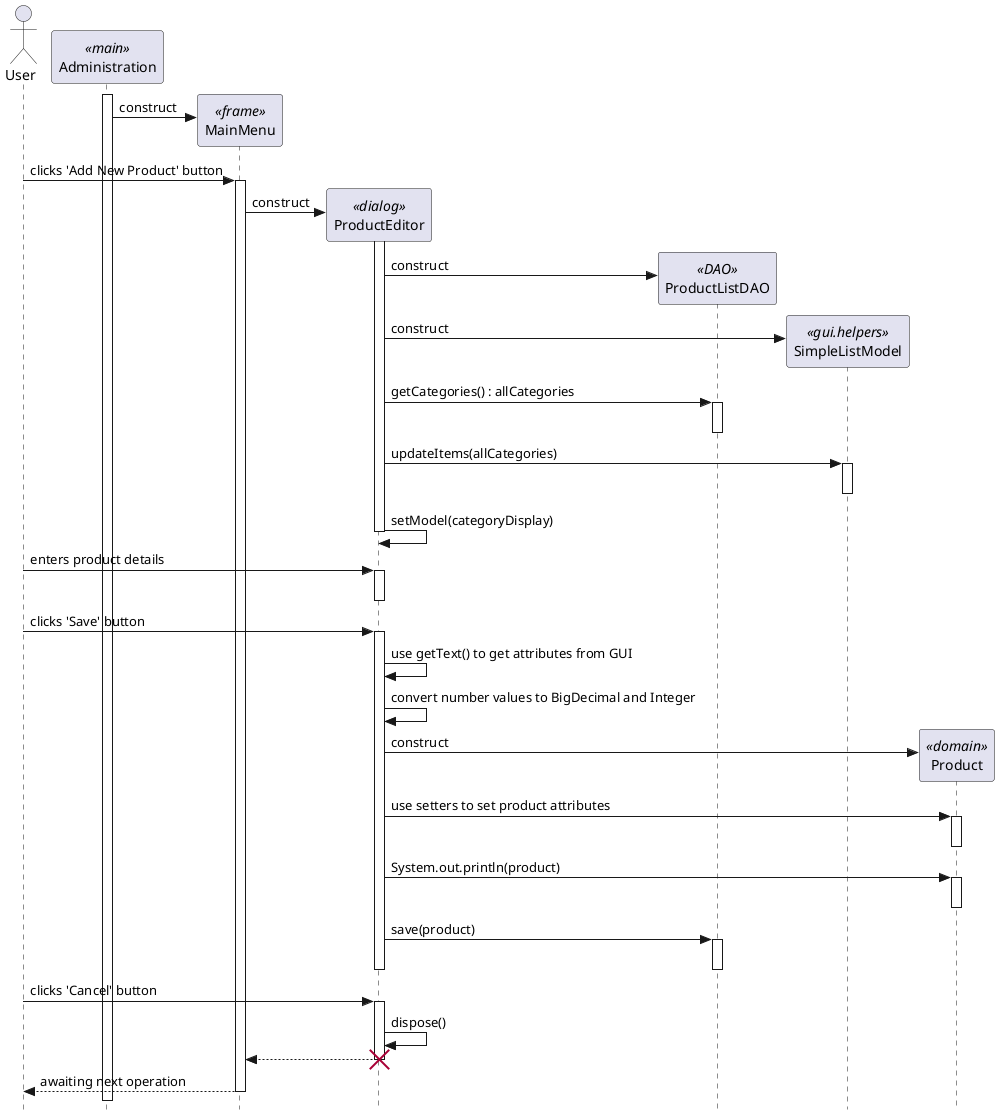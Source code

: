 @startuml

' use strict UML mode
skinparam style strictuml

' create actor user
actor "User" as user

' create main adminstration 
participant "Administration" as main <<main>>
main++

' create main menu frame
create "MainMenu" as menu <<frame>>
main -> menu : construct

user -> menu++ : clicks 'Add New Product' button

' create product editor dialog
create "ProductEditor" as editor <<dialog>>
menu -> editor : construct

editor++

' create a DAO
create "ProductListDAO" as dao <<DAO>>
editor -> dao : construct 

' create the simple model list
create "SimpleListModel" as modellist <<gui.helpers>>
editor -> modellist : construct

editor -> dao++ : getCategories() : allCategories
dao--

editor -> modellist++ : updateItems(allCategories)
modellist--

editor -> editor : setModel(categoryDisplay)

editor--

' user enters product details and clicks the save product button
user -> editor++ : enters product details
editor--

user -> editor++ : clicks 'Save' button

' self interactions to pull text and run conversions
editor -> editor : use getText() to get attributes from GUI
editor -> editor : convert number values to BigDecimal and Integer

' create a Product
create "Product" as product <<domain>>
editor -> product : construct

editor -> product++ : use setters to set product attributes
product-- 

editor -> product++ : System.out.println(product)
product--

editor -> dao++ : save(product)
dao--
editor--

' dispose dialog
user -> editor++ : clicks 'Cancel' button
editor -> editor : dispose()

' show control returning to menu as editor closes
editor --> menu 
destroy editor

menu --> user-- : awaiting next operation

@enduml
